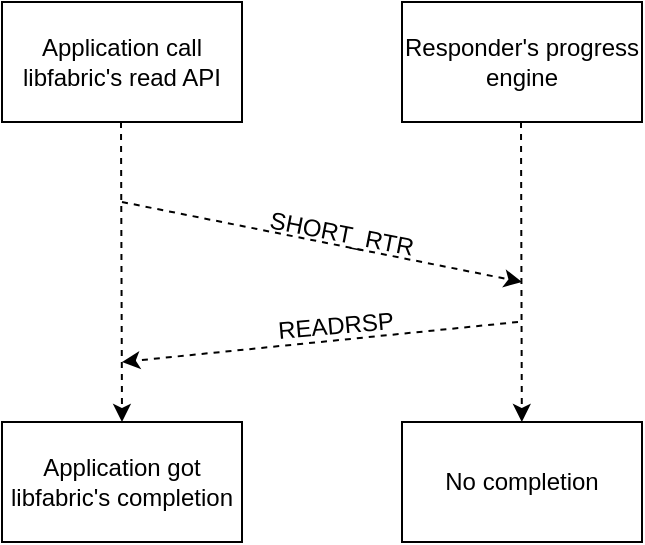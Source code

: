 <mxfile version="12.4.8" type="device"><diagram id="FbJiT4IxuIQ_kcybeP4A" name="Page-1"><mxGraphModel dx="1426" dy="718" grid="1" gridSize="10" guides="1" tooltips="1" connect="1" arrows="1" fold="1" page="1" pageScale="1" pageWidth="850" pageHeight="1100" math="0" shadow="0"><root><mxCell id="0"/><mxCell id="1" parent="0"/><mxCell id="hM9hUbB8x_-XiU8bxfhU-2" value="Application call libfabric's read API" style="rounded=0;whiteSpace=wrap;html=1;" parent="1" vertex="1"><mxGeometry x="120" y="30" width="120" height="60" as="geometry"/></mxCell><mxCell id="hM9hUbB8x_-XiU8bxfhU-3" value="Responder's progress engine" style="rounded=0;whiteSpace=wrap;html=1;" parent="1" vertex="1"><mxGeometry x="320" y="30" width="120" height="60" as="geometry"/></mxCell><mxCell id="hM9hUbB8x_-XiU8bxfhU-6" value="" style="endArrow=classic;html=1;dashed=1;entryX=0.5;entryY=0;entryDx=0;entryDy=0;" parent="1" target="hM9hUbB8x_-XiU8bxfhU-9" edge="1"><mxGeometry width="50" height="50" relative="1" as="geometry"><mxPoint x="179.5" y="90" as="sourcePoint"/><mxPoint x="180" y="260" as="targetPoint"/></mxGeometry></mxCell><mxCell id="hM9hUbB8x_-XiU8bxfhU-7" value="" style="endArrow=classic;html=1;dashed=1;" parent="1" target="hM9hUbB8x_-XiU8bxfhU-10" edge="1"><mxGeometry width="50" height="50" relative="1" as="geometry"><mxPoint x="379.5" y="90" as="sourcePoint"/><mxPoint x="380" y="269" as="targetPoint"/></mxGeometry></mxCell><mxCell id="hM9hUbB8x_-XiU8bxfhU-8" value="" style="endArrow=classic;html=1;dashed=1;" parent="1" edge="1"><mxGeometry width="50" height="50" relative="1" as="geometry"><mxPoint x="180" y="130" as="sourcePoint"/><mxPoint x="380" y="170" as="targetPoint"/></mxGeometry></mxCell><mxCell id="hM9hUbB8x_-XiU8bxfhU-9" value="Application got libfabric's completion" style="rounded=0;whiteSpace=wrap;html=1;" parent="1" vertex="1"><mxGeometry x="120" y="240" width="120" height="60" as="geometry"/></mxCell><mxCell id="hM9hUbB8x_-XiU8bxfhU-10" value="No completion" style="rounded=0;whiteSpace=wrap;html=1;" parent="1" vertex="1"><mxGeometry x="320" y="240" width="120" height="60" as="geometry"/></mxCell><mxCell id="hM9hUbB8x_-XiU8bxfhU-14" value="SHORT_RTR" style="text;html=1;strokeColor=none;fillColor=none;align=center;verticalAlign=middle;whiteSpace=wrap;rounded=0;rotation=11;" parent="1" vertex="1"><mxGeometry x="245.0" y="135.77" width="90" height="20" as="geometry"/></mxCell><mxCell id="hM9hUbB8x_-XiU8bxfhU-22" value="READRSP" style="text;html=1;strokeColor=none;fillColor=none;align=center;verticalAlign=middle;whiteSpace=wrap;rounded=0;rotation=355;" parent="1" vertex="1"><mxGeometry x="232" y="182" width="110" height="20" as="geometry"/></mxCell><mxCell id="hM9hUbB8x_-XiU8bxfhU-31" value="" style="endArrow=classic;html=1;dashed=1;" parent="1" edge="1"><mxGeometry width="50" height="50" relative="1" as="geometry"><mxPoint x="378" y="190" as="sourcePoint"/><mxPoint x="180" y="210" as="targetPoint"/></mxGeometry></mxCell></root></mxGraphModel></diagram></mxfile>